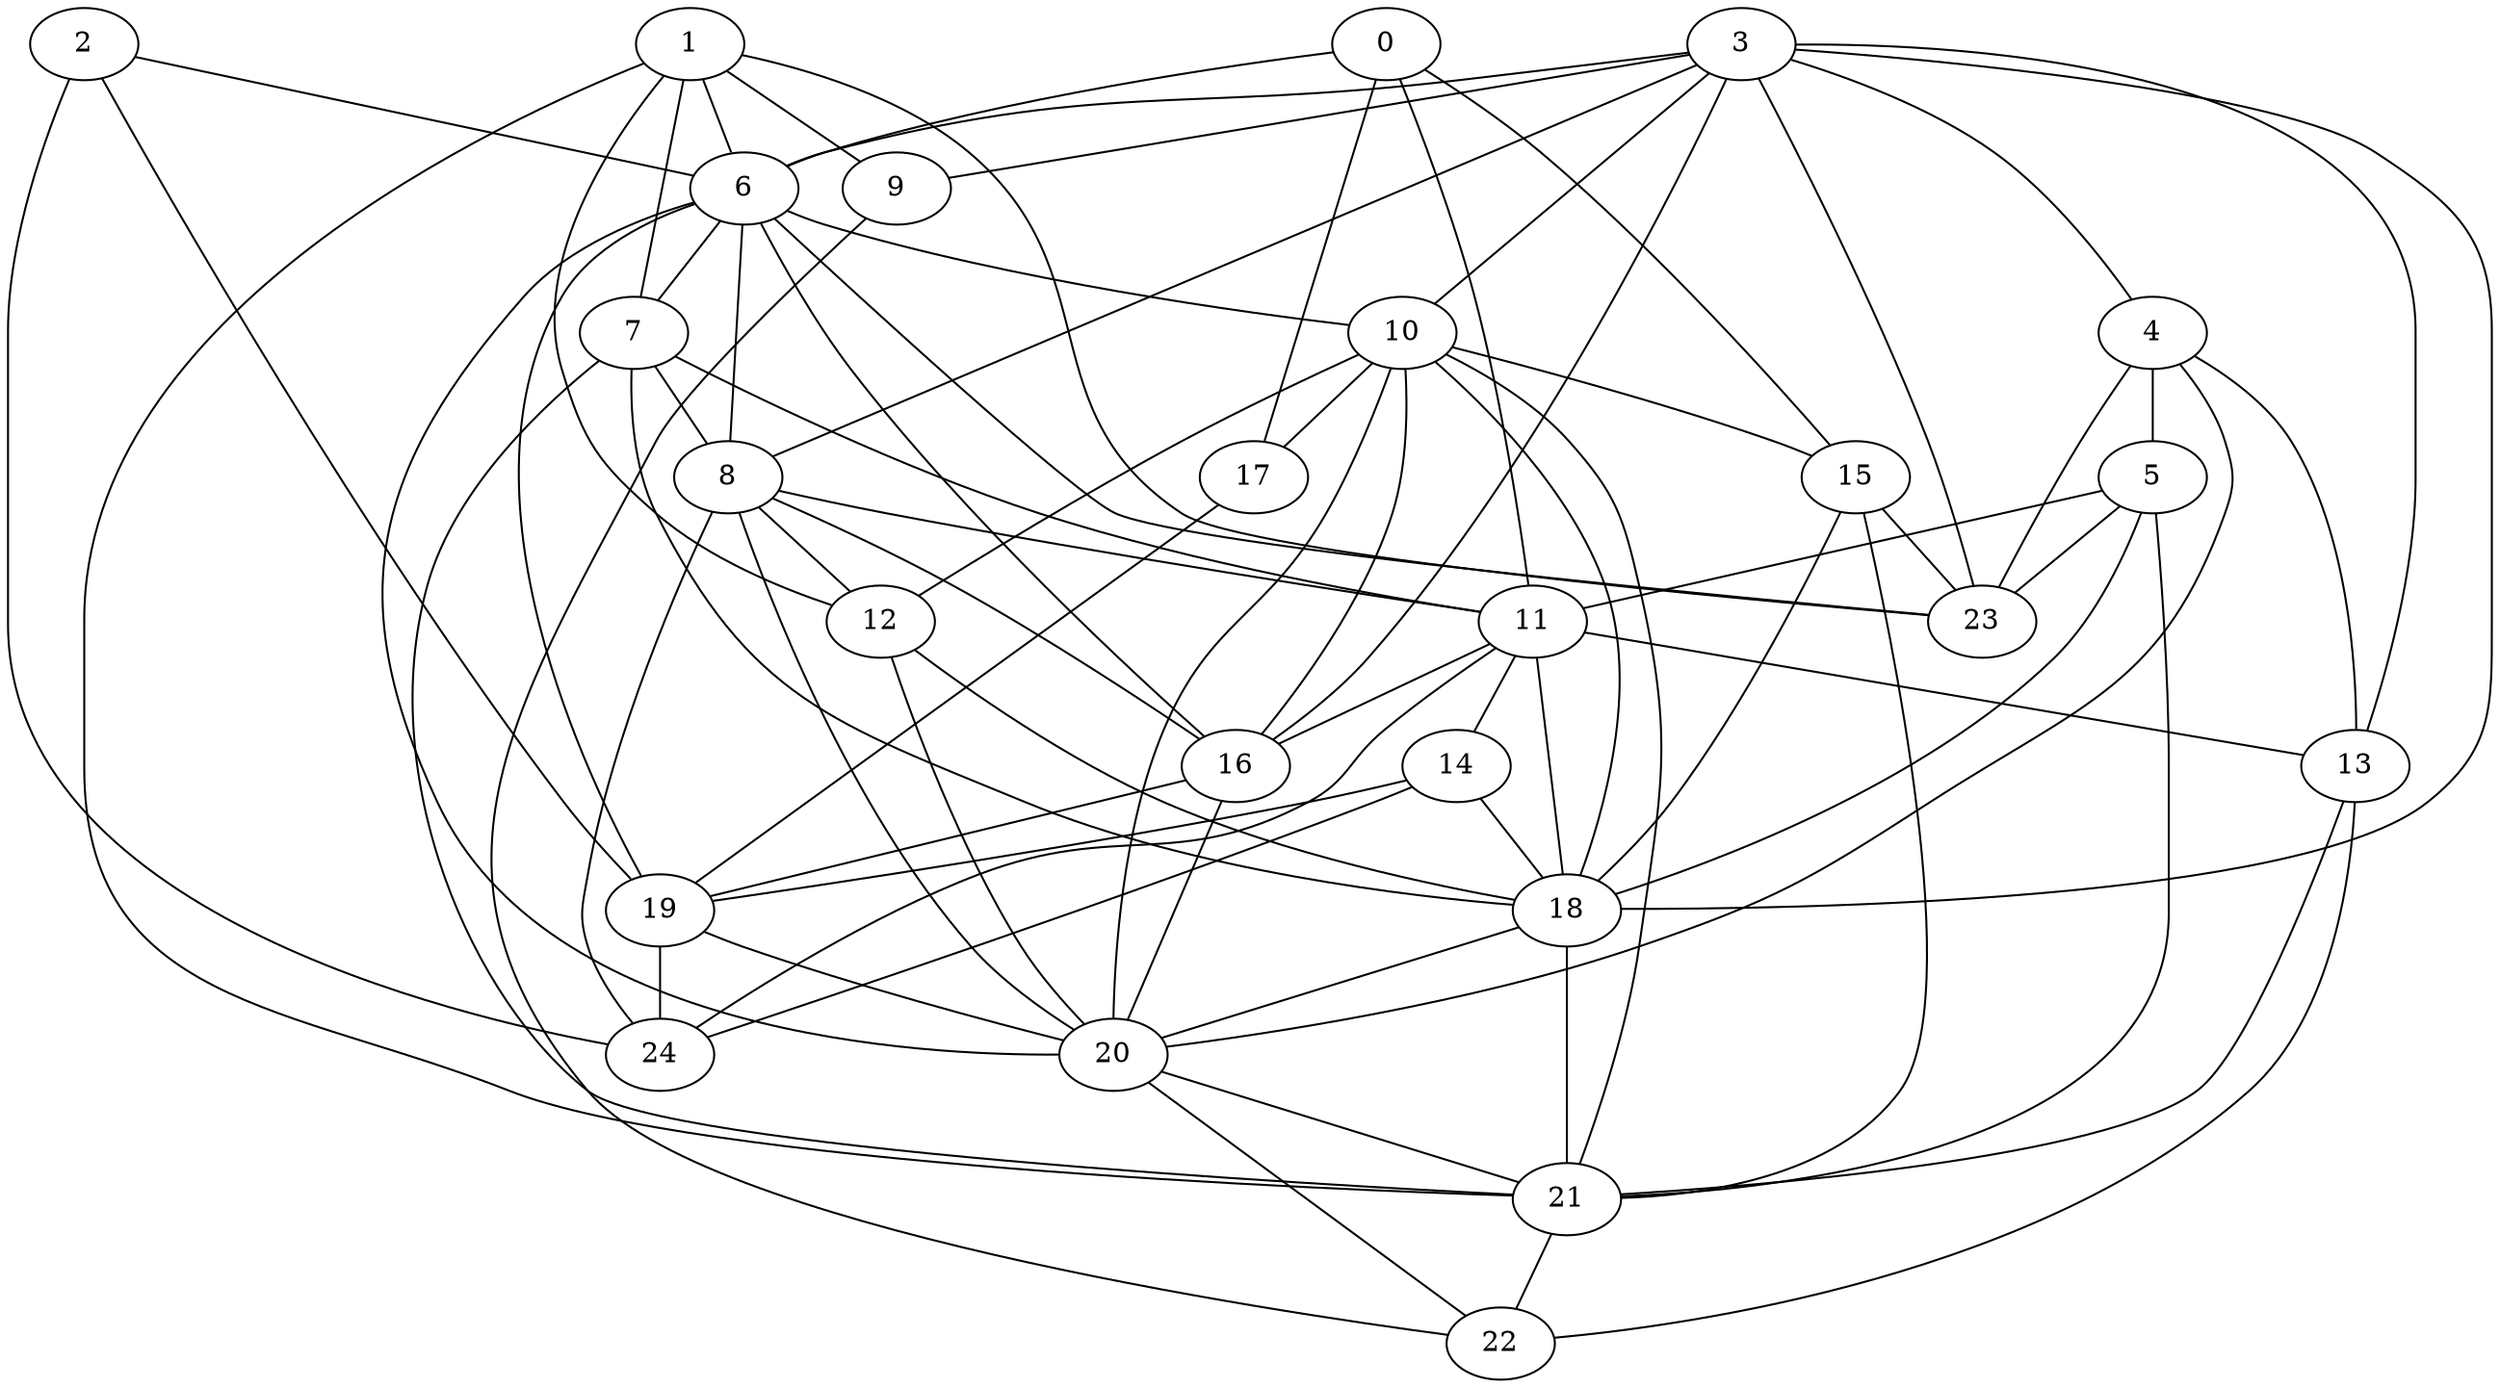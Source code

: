 strict graph "gnp_random_graph(25,0.25)" {
0;
1;
2;
3;
4;
5;
6;
7;
8;
9;
10;
11;
12;
13;
14;
15;
16;
17;
18;
19;
20;
21;
22;
23;
24;
0 -- 17  [is_available=True, prob="0.750173857196"];
0 -- 11  [is_available=True, prob="0.215270137629"];
0 -- 6  [is_available=True, prob="0.231440508071"];
0 -- 15  [is_available=True, prob="1.0"];
1 -- 6  [is_available=True, prob="1.0"];
1 -- 7  [is_available=True, prob="1.0"];
1 -- 9  [is_available=True, prob="0.340954866322"];
1 -- 12  [is_available=True, prob="0.530784828435"];
1 -- 21  [is_available=True, prob="1.0"];
1 -- 23  [is_available=True, prob="0.85336302056"];
2 -- 24  [is_available=True, prob="0.610825529934"];
2 -- 19  [is_available=True, prob="0.90219534008"];
2 -- 6  [is_available=True, prob="1.0"];
3 -- 4  [is_available=True, prob="0.791465582508"];
3 -- 6  [is_available=True, prob="0.474783585457"];
3 -- 8  [is_available=True, prob="0.887422042436"];
3 -- 9  [is_available=True, prob="1.0"];
3 -- 10  [is_available=True, prob="0.678978399361"];
3 -- 13  [is_available=True, prob="0.731467608214"];
3 -- 16  [is_available=True, prob="0.926976378973"];
3 -- 18  [is_available=True, prob="0.538797039171"];
3 -- 23  [is_available=True, prob="1.0"];
4 -- 23  [is_available=True, prob="0.614505007479"];
4 -- 20  [is_available=True, prob="0.644792686864"];
4 -- 5  [is_available=True, prob="0.895648816074"];
4 -- 13  [is_available=True, prob="1.0"];
5 -- 18  [is_available=True, prob="0.364406073287"];
5 -- 11  [is_available=True, prob="0.518840245212"];
5 -- 21  [is_available=True, prob="0.466041525383"];
5 -- 23  [is_available=True, prob="0.465917494799"];
6 -- 7  [is_available=True, prob="0.241919029032"];
6 -- 8  [is_available=True, prob="0.175154222681"];
6 -- 10  [is_available=True, prob="0.0481455204607"];
6 -- 16  [is_available=True, prob="0.261866737562"];
6 -- 19  [is_available=True, prob="1.0"];
6 -- 20  [is_available=True, prob="1.0"];
6 -- 23  [is_available=True, prob="0.225864228106"];
7 -- 8  [is_available=True, prob="0.561791787446"];
7 -- 11  [is_available=True, prob="0.68976787602"];
7 -- 18  [is_available=True, prob="0.99901397487"];
7 -- 21  [is_available=True, prob="1.0"];
8 -- 11  [is_available=True, prob="0.963005199829"];
8 -- 12  [is_available=True, prob="0.0215242148768"];
8 -- 16  [is_available=True, prob="0.173668238566"];
8 -- 20  [is_available=True, prob="0.90398948385"];
8 -- 24  [is_available=True, prob="0.437795388654"];
9 -- 22  [is_available=True, prob="0.825155417583"];
10 -- 12  [is_available=True, prob="0.35569548551"];
10 -- 15  [is_available=True, prob="1.0"];
10 -- 16  [is_available=True, prob="0.721315664258"];
10 -- 17  [is_available=True, prob="0.354304804261"];
10 -- 18  [is_available=True, prob="1.0"];
10 -- 20  [is_available=True, prob="1.0"];
10 -- 21  [is_available=True, prob="1.0"];
11 -- 13  [is_available=True, prob="0.248118605416"];
11 -- 14  [is_available=True, prob="0.449318813026"];
11 -- 16  [is_available=True, prob="0.713039457348"];
11 -- 18  [is_available=True, prob="0.162656280139"];
11 -- 24  [is_available=True, prob="0.687662621561"];
12 -- 20  [is_available=True, prob="1.0"];
12 -- 18  [is_available=True, prob="0.379308410661"];
13 -- 21  [is_available=True, prob="1.0"];
13 -- 22  [is_available=True, prob="0.162425025162"];
14 -- 19  [is_available=True, prob="0.97359813282"];
14 -- 24  [is_available=True, prob="0.807968732314"];
14 -- 18  [is_available=True, prob="1.0"];
15 -- 23  [is_available=True, prob="0.858466642193"];
15 -- 18  [is_available=True, prob="1.0"];
15 -- 21  [is_available=True, prob="1.0"];
16 -- 19  [is_available=True, prob="1.0"];
16 -- 20  [is_available=True, prob="1.0"];
17 -- 19  [is_available=True, prob="0.478162488135"];
18 -- 20  [is_available=True, prob="0.685222910835"];
18 -- 21  [is_available=True, prob="1.0"];
19 -- 20  [is_available=True, prob="0.963987432503"];
19 -- 24  [is_available=True, prob="1.0"];
20 -- 21  [is_available=True, prob="0.542416534406"];
20 -- 22  [is_available=True, prob="1.0"];
21 -- 22  [is_available=True, prob="0.27368095454"];
}
